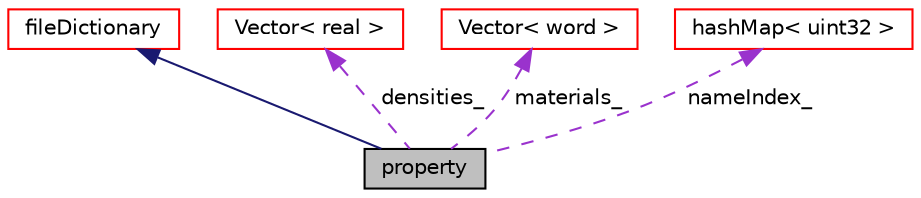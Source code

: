 digraph "property"
{
 // LATEX_PDF_SIZE
  edge [fontname="Helvetica",fontsize="10",labelfontname="Helvetica",labelfontsize="10"];
  node [fontname="Helvetica",fontsize="10",shape=record];
  Node1 [label="property",height=0.2,width=0.4,color="black", fillcolor="grey75", style="filled", fontcolor="black",tooltip="property holds the pure properties of materials."];
  Node2 -> Node1 [dir="back",color="midnightblue",fontsize="10",style="solid",fontname="Helvetica"];
  Node2 [label="fileDictionary",height=0.2,width=0.4,color="red", fillcolor="white", style="filled",URL="$classpFlow_1_1fileDictionary.html",tooltip=" "];
  Node24 -> Node1 [dir="back",color="darkorchid3",fontsize="10",style="dashed",label=" densities_" ,fontname="Helvetica"];
  Node24 [label="Vector\< real \>",height=0.2,width=0.4,color="red", fillcolor="white", style="filled",URL="$classpFlow_1_1Vector.html",tooltip=" "];
  Node26 -> Node1 [dir="back",color="darkorchid3",fontsize="10",style="dashed",label=" materials_" ,fontname="Helvetica"];
  Node26 [label="Vector\< word \>",height=0.2,width=0.4,color="red", fillcolor="white", style="filled",URL="$classpFlow_1_1Vector.html",tooltip=" "];
  Node27 -> Node1 [dir="back",color="darkorchid3",fontsize="10",style="dashed",label=" nameIndex_" ,fontname="Helvetica"];
  Node27 [label="hashMap\< uint32 \>",height=0.2,width=0.4,color="red", fillcolor="white", style="filled",URL="$classpFlow_1_1hashMap.html",tooltip=" "];
}
